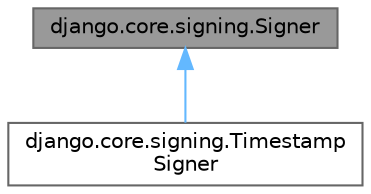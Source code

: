digraph "django.core.signing.Signer"
{
 // LATEX_PDF_SIZE
  bgcolor="transparent";
  edge [fontname=Helvetica,fontsize=10,labelfontname=Helvetica,labelfontsize=10];
  node [fontname=Helvetica,fontsize=10,shape=box,height=0.2,width=0.4];
  Node1 [id="Node000001",label="django.core.signing.Signer",height=0.2,width=0.4,color="gray40", fillcolor="grey60", style="filled", fontcolor="black",tooltip=" "];
  Node1 -> Node2 [id="edge2_Node000001_Node000002",dir="back",color="steelblue1",style="solid",tooltip=" "];
  Node2 [id="Node000002",label="django.core.signing.Timestamp\lSigner",height=0.2,width=0.4,color="gray40", fillcolor="white", style="filled",URL="$classdjango_1_1core_1_1signing_1_1TimestampSigner.html",tooltip=" "];
}
